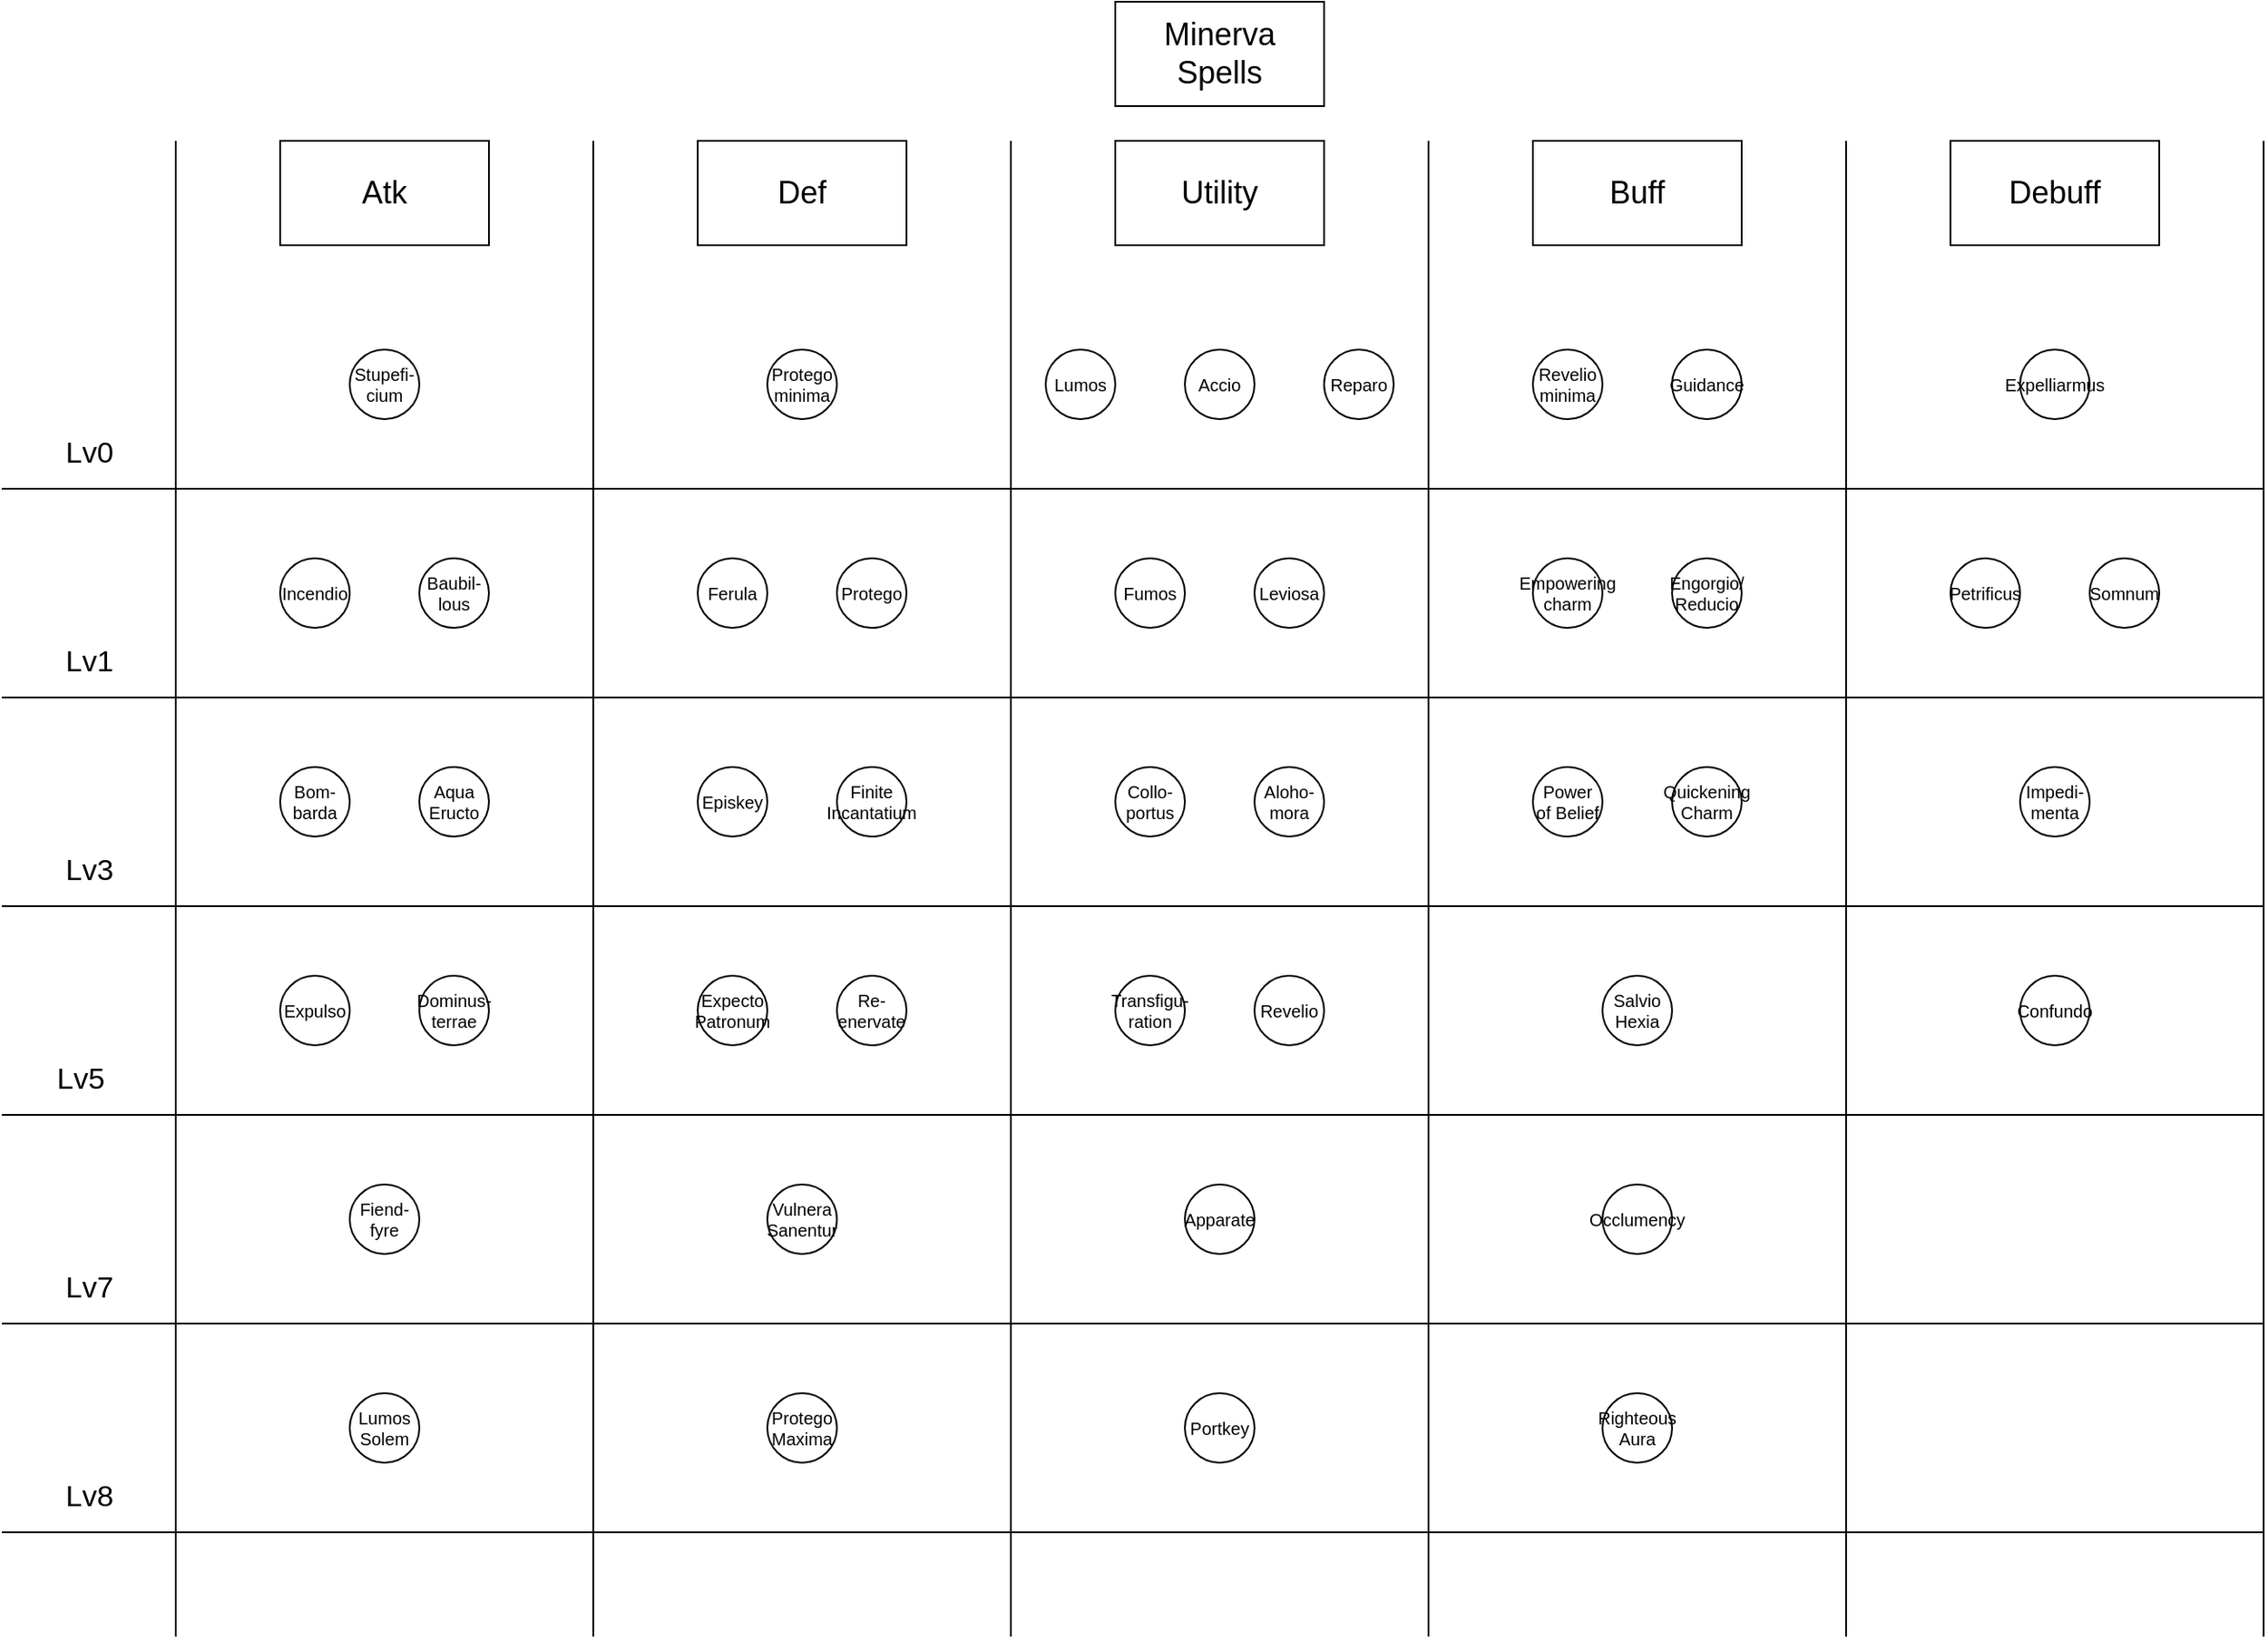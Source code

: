 <mxfile version="14.0.1" type="device"><diagram id="w3kXYWTYoxrWslqze_NZ" name="Page-1"><mxGraphModel dx="1422" dy="762" grid="1" gridSize="10" guides="1" tooltips="1" connect="1" arrows="1" fold="1" page="1" pageScale="1" pageWidth="827" pageHeight="1169" math="0" shadow="0"><root><mxCell id="0"/><mxCell id="1" parent="0"/><mxCell id="pvNNb8m8q3n-SPC6i2-q-1" value="&lt;font style=&quot;font-size: 18px&quot;&gt;Minerva&lt;br&gt;Spells&lt;br&gt;&lt;/font&gt;" style="rounded=0;whiteSpace=wrap;html=1;movable=0;resizable=0;rotatable=0;deletable=0;editable=0;connectable=0;" vertex="1" parent="1"><mxGeometry x="970" y="310" width="120" height="60" as="geometry"/></mxCell><mxCell id="pvNNb8m8q3n-SPC6i2-q-2" value="&lt;font style=&quot;font-size: 18px&quot;&gt;Atk&lt;/font&gt;" style="rounded=0;whiteSpace=wrap;html=1;movable=0;resizable=0;rotatable=0;deletable=0;editable=0;connectable=0;" vertex="1" parent="1"><mxGeometry x="490" y="390" width="120" height="60" as="geometry"/></mxCell><mxCell id="pvNNb8m8q3n-SPC6i2-q-3" value="&lt;font style=&quot;font-size: 18px&quot;&gt;Def&lt;/font&gt;" style="rounded=0;whiteSpace=wrap;html=1;movable=0;resizable=0;rotatable=0;deletable=0;editable=0;connectable=0;" vertex="1" parent="1"><mxGeometry x="730" y="390" width="120" height="60" as="geometry"/></mxCell><mxCell id="pvNNb8m8q3n-SPC6i2-q-4" value="&lt;span style=&quot;font-size: 18px&quot;&gt;Utility&lt;/span&gt;" style="rounded=0;whiteSpace=wrap;html=1;movable=0;resizable=0;rotatable=0;deletable=0;editable=0;connectable=0;" vertex="1" parent="1"><mxGeometry x="970" y="390" width="120" height="60" as="geometry"/></mxCell><mxCell id="pvNNb8m8q3n-SPC6i2-q-5" value="&lt;font style=&quot;font-size: 18px&quot;&gt;Buff&lt;/font&gt;" style="rounded=0;whiteSpace=wrap;html=1;movable=0;resizable=0;rotatable=0;deletable=0;editable=0;connectable=0;" vertex="1" parent="1"><mxGeometry x="1210" y="390" width="120" height="60" as="geometry"/></mxCell><mxCell id="pvNNb8m8q3n-SPC6i2-q-6" value="&lt;font style=&quot;font-size: 18px&quot;&gt;Debuff&lt;/font&gt;" style="rounded=0;whiteSpace=wrap;html=1;movable=0;resizable=0;rotatable=0;deletable=0;editable=0;connectable=0;" vertex="1" parent="1"><mxGeometry x="1450" y="390" width="120" height="60" as="geometry"/></mxCell><mxCell id="pvNNb8m8q3n-SPC6i2-q-7" value="" style="endArrow=none;html=1;" edge="1" parent="1"><mxGeometry width="50" height="50" relative="1" as="geometry"><mxPoint x="430" y="1250" as="sourcePoint"/><mxPoint x="430" y="390" as="targetPoint"/></mxGeometry></mxCell><mxCell id="pvNNb8m8q3n-SPC6i2-q-8" value="" style="endArrow=none;html=1;" edge="1" parent="1"><mxGeometry width="50" height="50" relative="1" as="geometry"><mxPoint x="670" y="1250" as="sourcePoint"/><mxPoint x="670" y="390" as="targetPoint"/></mxGeometry></mxCell><mxCell id="pvNNb8m8q3n-SPC6i2-q-9" value="" style="endArrow=none;html=1;" edge="1" parent="1"><mxGeometry width="50" height="50" relative="1" as="geometry"><mxPoint x="910" y="1250" as="sourcePoint"/><mxPoint x="910" y="390" as="targetPoint"/></mxGeometry></mxCell><mxCell id="pvNNb8m8q3n-SPC6i2-q-10" value="" style="endArrow=none;html=1;movable=0;resizable=0;rotatable=0;deletable=0;editable=0;connectable=0;" edge="1" parent="1"><mxGeometry width="50" height="50" relative="1" as="geometry"><mxPoint x="1150" y="1250" as="sourcePoint"/><mxPoint x="1150" y="390" as="targetPoint"/></mxGeometry></mxCell><mxCell id="pvNNb8m8q3n-SPC6i2-q-11" value="" style="endArrow=none;html=1;movable=0;resizable=0;rotatable=0;deletable=0;editable=0;connectable=0;" edge="1" parent="1"><mxGeometry width="50" height="50" relative="1" as="geometry"><mxPoint x="1390" y="1250" as="sourcePoint"/><mxPoint x="1390" y="390" as="targetPoint"/></mxGeometry></mxCell><mxCell id="pvNNb8m8q3n-SPC6i2-q-12" value="" style="endArrow=none;html=1;movable=0;resizable=0;rotatable=0;deletable=0;editable=0;connectable=0;" edge="1" parent="1"><mxGeometry width="50" height="50" relative="1" as="geometry"><mxPoint x="1630" y="1250" as="sourcePoint"/><mxPoint x="1630" y="390" as="targetPoint"/></mxGeometry></mxCell><mxCell id="pvNNb8m8q3n-SPC6i2-q-13" value="Stupefi-cium" style="ellipse;whiteSpace=wrap;html=1;aspect=fixed;fontSize=10;" vertex="1" parent="1"><mxGeometry x="530" y="510" width="40" height="40" as="geometry"/></mxCell><mxCell id="pvNNb8m8q3n-SPC6i2-q-16" value="" style="endArrow=none;html=1;movable=0;resizable=0;rotatable=0;deletable=0;editable=0;connectable=0;" edge="1" parent="1"><mxGeometry width="50" height="50" relative="1" as="geometry"><mxPoint x="330" y="590" as="sourcePoint"/><mxPoint x="1630" y="590" as="targetPoint"/></mxGeometry></mxCell><mxCell id="pvNNb8m8q3n-SPC6i2-q-17" value="" style="endArrow=none;html=1;movable=0;resizable=0;rotatable=0;deletable=0;editable=0;connectable=0;" edge="1" parent="1"><mxGeometry width="50" height="50" relative="1" as="geometry"><mxPoint x="330" y="710" as="sourcePoint"/><mxPoint x="1630" y="710" as="targetPoint"/></mxGeometry></mxCell><mxCell id="pvNNb8m8q3n-SPC6i2-q-18" value="" style="endArrow=none;html=1;movable=0;resizable=0;rotatable=0;deletable=0;editable=0;connectable=0;" edge="1" parent="1"><mxGeometry width="50" height="50" relative="1" as="geometry"><mxPoint x="330" y="830" as="sourcePoint"/><mxPoint x="1630" y="830" as="targetPoint"/></mxGeometry></mxCell><mxCell id="pvNNb8m8q3n-SPC6i2-q-19" value="" style="endArrow=none;html=1;movable=0;resizable=0;rotatable=0;deletable=0;editable=0;connectable=0;" edge="1" parent="1"><mxGeometry width="50" height="50" relative="1" as="geometry"><mxPoint x="330" y="950" as="sourcePoint"/><mxPoint x="1630" y="950" as="targetPoint"/></mxGeometry></mxCell><mxCell id="pvNNb8m8q3n-SPC6i2-q-20" value="" style="endArrow=none;html=1;movable=0;resizable=0;rotatable=0;deletable=0;editable=0;connectable=0;" edge="1" parent="1"><mxGeometry width="50" height="50" relative="1" as="geometry"><mxPoint x="330" y="1070" as="sourcePoint"/><mxPoint x="1630" y="1070" as="targetPoint"/></mxGeometry></mxCell><mxCell id="pvNNb8m8q3n-SPC6i2-q-21" value="" style="endArrow=none;html=1;movable=0;resizable=0;rotatable=0;deletable=0;editable=0;connectable=0;" edge="1" parent="1"><mxGeometry width="50" height="50" relative="1" as="geometry"><mxPoint x="330" y="1190" as="sourcePoint"/><mxPoint x="1630" y="1190" as="targetPoint"/></mxGeometry></mxCell><mxCell id="pvNNb8m8q3n-SPC6i2-q-22" value="Lv0" style="text;html=1;align=center;verticalAlign=middle;resizable=0;points=[];autosize=1;movable=0;rotatable=0;deletable=0;editable=0;connectable=0;fontSize=17;" vertex="1" parent="1"><mxGeometry x="360" y="555" width="40" height="30" as="geometry"/></mxCell><mxCell id="pvNNb8m8q3n-SPC6i2-q-23" value="Lv1" style="text;html=1;align=center;verticalAlign=middle;resizable=0;points=[];autosize=1;movable=0;rotatable=0;deletable=0;editable=0;connectable=0;fontSize=17;" vertex="1" parent="1"><mxGeometry x="360" y="675" width="40" height="30" as="geometry"/></mxCell><mxCell id="pvNNb8m8q3n-SPC6i2-q-24" value="Lv3" style="text;html=1;align=center;verticalAlign=middle;resizable=0;points=[];autosize=1;movable=0;rotatable=0;deletable=0;editable=0;connectable=0;fontSize=17;" vertex="1" parent="1"><mxGeometry x="360" y="795" width="40" height="30" as="geometry"/></mxCell><mxCell id="pvNNb8m8q3n-SPC6i2-q-25" value="Lv5" style="text;html=1;align=center;verticalAlign=middle;resizable=0;points=[];autosize=1;movable=0;rotatable=0;deletable=0;editable=0;connectable=0;fontSize=17;" vertex="1" parent="1"><mxGeometry x="355" y="915" width="40" height="30" as="geometry"/></mxCell><mxCell id="pvNNb8m8q3n-SPC6i2-q-26" value="Lv7" style="text;html=1;align=center;verticalAlign=middle;resizable=0;points=[];autosize=1;movable=0;rotatable=0;deletable=0;editable=0;connectable=0;fontSize=17;" vertex="1" parent="1"><mxGeometry x="360" y="1035" width="40" height="30" as="geometry"/></mxCell><mxCell id="pvNNb8m8q3n-SPC6i2-q-27" value="Lv8" style="text;html=1;align=center;verticalAlign=middle;resizable=0;points=[];autosize=1;movable=0;rotatable=0;deletable=0;editable=0;connectable=0;fontSize=17;" vertex="1" parent="1"><mxGeometry x="360" y="1155" width="40" height="30" as="geometry"/></mxCell><mxCell id="pvNNb8m8q3n-SPC6i2-q-28" value="Protego&lt;br&gt;minima" style="ellipse;whiteSpace=wrap;html=1;aspect=fixed;fontSize=10;" vertex="1" parent="1"><mxGeometry x="770" y="510" width="40" height="40" as="geometry"/></mxCell><mxCell id="pvNNb8m8q3n-SPC6i2-q-31" value="Lumos" style="ellipse;whiteSpace=wrap;html=1;aspect=fixed;fontSize=10;" vertex="1" parent="1"><mxGeometry x="930" y="510" width="40" height="40" as="geometry"/></mxCell><mxCell id="pvNNb8m8q3n-SPC6i2-q-32" value="Accio" style="ellipse;whiteSpace=wrap;html=1;aspect=fixed;fontSize=10;" vertex="1" parent="1"><mxGeometry x="1010" y="510" width="40" height="40" as="geometry"/></mxCell><mxCell id="pvNNb8m8q3n-SPC6i2-q-33" value="Reparo" style="ellipse;whiteSpace=wrap;html=1;aspect=fixed;fontSize=10;" vertex="1" parent="1"><mxGeometry x="1090" y="510" width="40" height="40" as="geometry"/></mxCell><mxCell id="pvNNb8m8q3n-SPC6i2-q-34" value="Revelio&lt;br&gt;minima" style="ellipse;whiteSpace=wrap;html=1;aspect=fixed;fontSize=10;" vertex="1" parent="1"><mxGeometry x="1210" y="510" width="40" height="40" as="geometry"/></mxCell><mxCell id="pvNNb8m8q3n-SPC6i2-q-36" value="Guidance" style="ellipse;whiteSpace=wrap;html=1;aspect=fixed;fontSize=10;" vertex="1" parent="1"><mxGeometry x="1290" y="510" width="40" height="40" as="geometry"/></mxCell><mxCell id="pvNNb8m8q3n-SPC6i2-q-37" value="Expelliarmus" style="ellipse;whiteSpace=wrap;html=1;aspect=fixed;fontSize=10;" vertex="1" parent="1"><mxGeometry x="1490" y="510" width="40" height="40" as="geometry"/></mxCell><mxCell id="pvNNb8m8q3n-SPC6i2-q-40" value="" style="endArrow=none;html=1;movable=0;resizable=0;rotatable=0;deletable=0;editable=0;connectable=0;" edge="1" parent="1"><mxGeometry width="50" height="50" relative="1" as="geometry"><mxPoint x="430" y="1250" as="sourcePoint"/><mxPoint x="430" y="390" as="targetPoint"/></mxGeometry></mxCell><mxCell id="pvNNb8m8q3n-SPC6i2-q-41" value="" style="endArrow=none;html=1;movable=0;resizable=0;rotatable=0;deletable=0;editable=0;connectable=0;" edge="1" parent="1"><mxGeometry width="50" height="50" relative="1" as="geometry"><mxPoint x="670" y="1250" as="sourcePoint"/><mxPoint x="670" y="390" as="targetPoint"/></mxGeometry></mxCell><mxCell id="pvNNb8m8q3n-SPC6i2-q-42" value="" style="endArrow=none;html=1;movable=0;resizable=0;rotatable=0;deletable=0;editable=0;connectable=0;" edge="1" parent="1"><mxGeometry width="50" height="50" relative="1" as="geometry"><mxPoint x="910" y="1250" as="sourcePoint"/><mxPoint x="910" y="390" as="targetPoint"/></mxGeometry></mxCell><mxCell id="pvNNb8m8q3n-SPC6i2-q-43" value="Incendio" style="ellipse;whiteSpace=wrap;html=1;aspect=fixed;fontSize=10;" vertex="1" parent="1"><mxGeometry x="490" y="630" width="40" height="40" as="geometry"/></mxCell><mxCell id="pvNNb8m8q3n-SPC6i2-q-44" value="Baubil-lous" style="ellipse;whiteSpace=wrap;html=1;aspect=fixed;fontSize=10;" vertex="1" parent="1"><mxGeometry x="570" y="630" width="40" height="40" as="geometry"/></mxCell><mxCell id="pvNNb8m8q3n-SPC6i2-q-46" value="Ferula" style="ellipse;whiteSpace=wrap;html=1;aspect=fixed;fontSize=10;" vertex="1" parent="1"><mxGeometry x="730" y="630" width="40" height="40" as="geometry"/></mxCell><mxCell id="pvNNb8m8q3n-SPC6i2-q-49" value="Fumos" style="ellipse;whiteSpace=wrap;html=1;aspect=fixed;fontSize=10;" vertex="1" parent="1"><mxGeometry x="970" y="630" width="40" height="40" as="geometry"/></mxCell><mxCell id="pvNNb8m8q3n-SPC6i2-q-50" value="Leviosa" style="ellipse;whiteSpace=wrap;html=1;aspect=fixed;fontSize=10;" vertex="1" parent="1"><mxGeometry x="1050" y="630" width="40" height="40" as="geometry"/></mxCell><mxCell id="pvNNb8m8q3n-SPC6i2-q-52" value="Empowering&lt;br&gt;charm" style="ellipse;whiteSpace=wrap;html=1;aspect=fixed;fontSize=10;" vertex="1" parent="1"><mxGeometry x="1210" y="630" width="40" height="40" as="geometry"/></mxCell><mxCell id="pvNNb8m8q3n-SPC6i2-q-54" value="Power of Belief" style="ellipse;whiteSpace=wrap;html=1;aspect=fixed;fontSize=10;" vertex="1" parent="1"><mxGeometry x="1210" y="750" width="40" height="40" as="geometry"/></mxCell><mxCell id="pvNNb8m8q3n-SPC6i2-q-56" value="Petrificus" style="ellipse;whiteSpace=wrap;html=1;aspect=fixed;fontSize=10;" vertex="1" parent="1"><mxGeometry x="1450" y="630" width="40" height="40" as="geometry"/></mxCell><mxCell id="pvNNb8m8q3n-SPC6i2-q-58" value="Bom-barda" style="ellipse;whiteSpace=wrap;html=1;aspect=fixed;fontSize=10;" vertex="1" parent="1"><mxGeometry x="490" y="750" width="40" height="40" as="geometry"/></mxCell><mxCell id="pvNNb8m8q3n-SPC6i2-q-59" value="Aqua Eructo" style="ellipse;whiteSpace=wrap;html=1;aspect=fixed;fontSize=10;" vertex="1" parent="1"><mxGeometry x="570" y="750" width="40" height="40" as="geometry"/></mxCell><mxCell id="pvNNb8m8q3n-SPC6i2-q-62" value="Episkey" style="ellipse;whiteSpace=wrap;html=1;aspect=fixed;fontSize=10;" vertex="1" parent="1"><mxGeometry x="730" y="750" width="40" height="40" as="geometry"/></mxCell><mxCell id="pvNNb8m8q3n-SPC6i2-q-63" value="Finite&lt;br&gt;Incantatium" style="ellipse;whiteSpace=wrap;html=1;aspect=fixed;fontSize=10;" vertex="1" parent="1"><mxGeometry x="810" y="750" width="40" height="40" as="geometry"/></mxCell><mxCell id="pvNNb8m8q3n-SPC6i2-q-64" value="Collo-portus" style="ellipse;whiteSpace=wrap;html=1;aspect=fixed;fontSize=10;" vertex="1" parent="1"><mxGeometry x="970" y="750" width="40" height="40" as="geometry"/></mxCell><mxCell id="pvNNb8m8q3n-SPC6i2-q-65" value="Aloho-mora&lt;br&gt;" style="ellipse;whiteSpace=wrap;html=1;aspect=fixed;fontSize=10;" vertex="1" parent="1"><mxGeometry x="1050" y="750" width="40" height="40" as="geometry"/></mxCell><mxCell id="pvNNb8m8q3n-SPC6i2-q-67" value="Engorgio/&lt;br&gt;Reducio" style="ellipse;whiteSpace=wrap;html=1;aspect=fixed;fontSize=10;" vertex="1" parent="1"><mxGeometry x="1290" y="630" width="40" height="40" as="geometry"/></mxCell><mxCell id="pvNNb8m8q3n-SPC6i2-q-69" value="Quickening&lt;br&gt;Charm" style="ellipse;whiteSpace=wrap;html=1;aspect=fixed;fontSize=10;" vertex="1" parent="1"><mxGeometry x="1290" y="750" width="40" height="40" as="geometry"/></mxCell><mxCell id="pvNNb8m8q3n-SPC6i2-q-71" value="Impedi-menta" style="ellipse;whiteSpace=wrap;html=1;aspect=fixed;fontSize=10;" vertex="1" parent="1"><mxGeometry x="1490" y="750" width="40" height="40" as="geometry"/></mxCell><mxCell id="pvNNb8m8q3n-SPC6i2-q-73" value="Expulso" style="ellipse;whiteSpace=wrap;html=1;aspect=fixed;fontSize=10;" vertex="1" parent="1"><mxGeometry x="490" y="870" width="40" height="40" as="geometry"/></mxCell><mxCell id="pvNNb8m8q3n-SPC6i2-q-74" value="Dominus-terrae" style="ellipse;whiteSpace=wrap;html=1;aspect=fixed;fontSize=10;" vertex="1" parent="1"><mxGeometry x="570" y="870" width="40" height="40" as="geometry"/></mxCell><mxCell id="pvNNb8m8q3n-SPC6i2-q-76" value="Expecto&lt;br&gt;Patronum" style="ellipse;whiteSpace=wrap;html=1;aspect=fixed;fontSize=10;" vertex="1" parent="1"><mxGeometry x="730" y="870" width="40" height="40" as="geometry"/></mxCell><mxCell id="pvNNb8m8q3n-SPC6i2-q-77" value="Re-enervate" style="ellipse;whiteSpace=wrap;html=1;aspect=fixed;fontSize=10;" vertex="1" parent="1"><mxGeometry x="810" y="870" width="40" height="40" as="geometry"/></mxCell><mxCell id="pvNNb8m8q3n-SPC6i2-q-79" value="Transfigu-ration" style="ellipse;whiteSpace=wrap;html=1;aspect=fixed;fontSize=10;" vertex="1" parent="1"><mxGeometry x="970" y="870" width="40" height="40" as="geometry"/></mxCell><mxCell id="pvNNb8m8q3n-SPC6i2-q-80" value="Revelio" style="ellipse;whiteSpace=wrap;html=1;aspect=fixed;fontSize=10;" vertex="1" parent="1"><mxGeometry x="1050" y="870" width="40" height="40" as="geometry"/></mxCell><mxCell id="pvNNb8m8q3n-SPC6i2-q-82" value="Salvio&lt;br&gt;Hexia" style="ellipse;whiteSpace=wrap;html=1;aspect=fixed;fontSize=10;" vertex="1" parent="1"><mxGeometry x="1250" y="870" width="40" height="40" as="geometry"/></mxCell><mxCell id="pvNNb8m8q3n-SPC6i2-q-86" value="Confundo" style="ellipse;whiteSpace=wrap;html=1;aspect=fixed;fontSize=10;" vertex="1" parent="1"><mxGeometry x="1490" y="870" width="40" height="40" as="geometry"/></mxCell><mxCell id="pvNNb8m8q3n-SPC6i2-q-88" value="Fiend-fyre" style="ellipse;whiteSpace=wrap;html=1;aspect=fixed;fontSize=10;" vertex="1" parent="1"><mxGeometry x="530" y="990" width="40" height="40" as="geometry"/></mxCell><mxCell id="pvNNb8m8q3n-SPC6i2-q-91" value="Vulnera&lt;br&gt;Sanentur" style="ellipse;whiteSpace=wrap;html=1;aspect=fixed;fontSize=10;" vertex="1" parent="1"><mxGeometry x="770" y="990" width="40" height="40" as="geometry"/></mxCell><mxCell id="pvNNb8m8q3n-SPC6i2-q-95" value="Apparate" style="ellipse;whiteSpace=wrap;html=1;aspect=fixed;fontSize=10;" vertex="1" parent="1"><mxGeometry x="1010" y="990" width="40" height="40" as="geometry"/></mxCell><mxCell id="pvNNb8m8q3n-SPC6i2-q-97" value="Occlumency" style="ellipse;whiteSpace=wrap;html=1;aspect=fixed;fontSize=10;" vertex="1" parent="1"><mxGeometry x="1250" y="990" width="40" height="40" as="geometry"/></mxCell><mxCell id="pvNNb8m8q3n-SPC6i2-q-103" value="Lumos&lt;br&gt;Solem" style="ellipse;whiteSpace=wrap;html=1;aspect=fixed;fontSize=10;" vertex="1" parent="1"><mxGeometry x="530" y="1110" width="40" height="40" as="geometry"/></mxCell><mxCell id="pvNNb8m8q3n-SPC6i2-q-106" value="Protego&lt;br&gt;Maxima" style="ellipse;whiteSpace=wrap;html=1;aspect=fixed;fontSize=10;" vertex="1" parent="1"><mxGeometry x="770" y="1110" width="40" height="40" as="geometry"/></mxCell><mxCell id="pvNNb8m8q3n-SPC6i2-q-110" value="Portkey" style="ellipse;whiteSpace=wrap;html=1;aspect=fixed;fontSize=10;" vertex="1" parent="1"><mxGeometry x="1010" y="1110" width="40" height="40" as="geometry"/></mxCell><mxCell id="pvNNb8m8q3n-SPC6i2-q-119" value="Protego" style="ellipse;whiteSpace=wrap;html=1;aspect=fixed;fontSize=10;" vertex="1" parent="1"><mxGeometry x="810" y="630" width="40" height="40" as="geometry"/></mxCell><mxCell id="pvNNb8m8q3n-SPC6i2-q-121" value="Righteous&lt;br&gt;Aura" style="ellipse;whiteSpace=wrap;html=1;aspect=fixed;fontSize=10;" vertex="1" parent="1"><mxGeometry x="1250" y="1110" width="40" height="40" as="geometry"/></mxCell><mxCell id="pvNNb8m8q3n-SPC6i2-q-122" value="Somnum" style="ellipse;whiteSpace=wrap;html=1;aspect=fixed;fontSize=10;" vertex="1" parent="1"><mxGeometry x="1530" y="630" width="40" height="40" as="geometry"/></mxCell></root></mxGraphModel></diagram></mxfile>